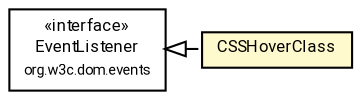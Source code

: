 #!/usr/local/bin/dot
#
# Class diagram 
# Generated by UMLGraph version R5_7_2-60-g0e99a6 (http://www.spinellis.gr/umlgraph/)
#

digraph G {
	graph [fontnames="svg"]
	edge [fontname="Roboto",fontsize=7,labelfontname="Roboto",labelfontsize=7,color="black"];
	node [fontname="Roboto",fontcolor="black",fontsize=8,shape=plaintext,margin=0,width=0,height=0];
	nodesep=0.15;
	ranksep=0.25;
	rankdir=LR;
	// de.lmu.ifi.dbs.elki.visualization.batikutil.CSSHoverClass
	c2215288 [label=<<table title="de.lmu.ifi.dbs.elki.visualization.batikutil.CSSHoverClass" border="0" cellborder="1" cellspacing="0" cellpadding="2" bgcolor="lemonChiffon" href="CSSHoverClass.html" target="_parent">
		<tr><td><table border="0" cellspacing="0" cellpadding="1">
		<tr><td align="center" balign="center"> <font face="Roboto">CSSHoverClass</font> </td></tr>
		</table></td></tr>
		</table>>, URL="CSSHoverClass.html"];
	// de.lmu.ifi.dbs.elki.visualization.batikutil.CSSHoverClass implements org.w3c.dom.events.EventListener
	c2218234 -> c2215288 [arrowtail=empty,style=dashed,dir=back,weight=9];
	// org.w3c.dom.events.EventListener
	c2218234 [label=<<table title="org.w3c.dom.events.EventListener" border="0" cellborder="1" cellspacing="0" cellpadding="2" href="http://docs.oracle.com/javase/7/docs/api/org/w3c/dom/events/EventListener.html" target="_parent">
		<tr><td><table border="0" cellspacing="0" cellpadding="1">
		<tr><td align="center" balign="center"> &#171;interface&#187; </td></tr>
		<tr><td align="center" balign="center"> <font face="Roboto">EventListener</font> </td></tr>
		<tr><td align="center" balign="center"> <font face="Roboto" point-size="7.0">org.w3c.dom.events</font> </td></tr>
		</table></td></tr>
		</table>>, URL="http://docs.oracle.com/javase/7/docs/api/org/w3c/dom/events/EventListener.html"];
}

